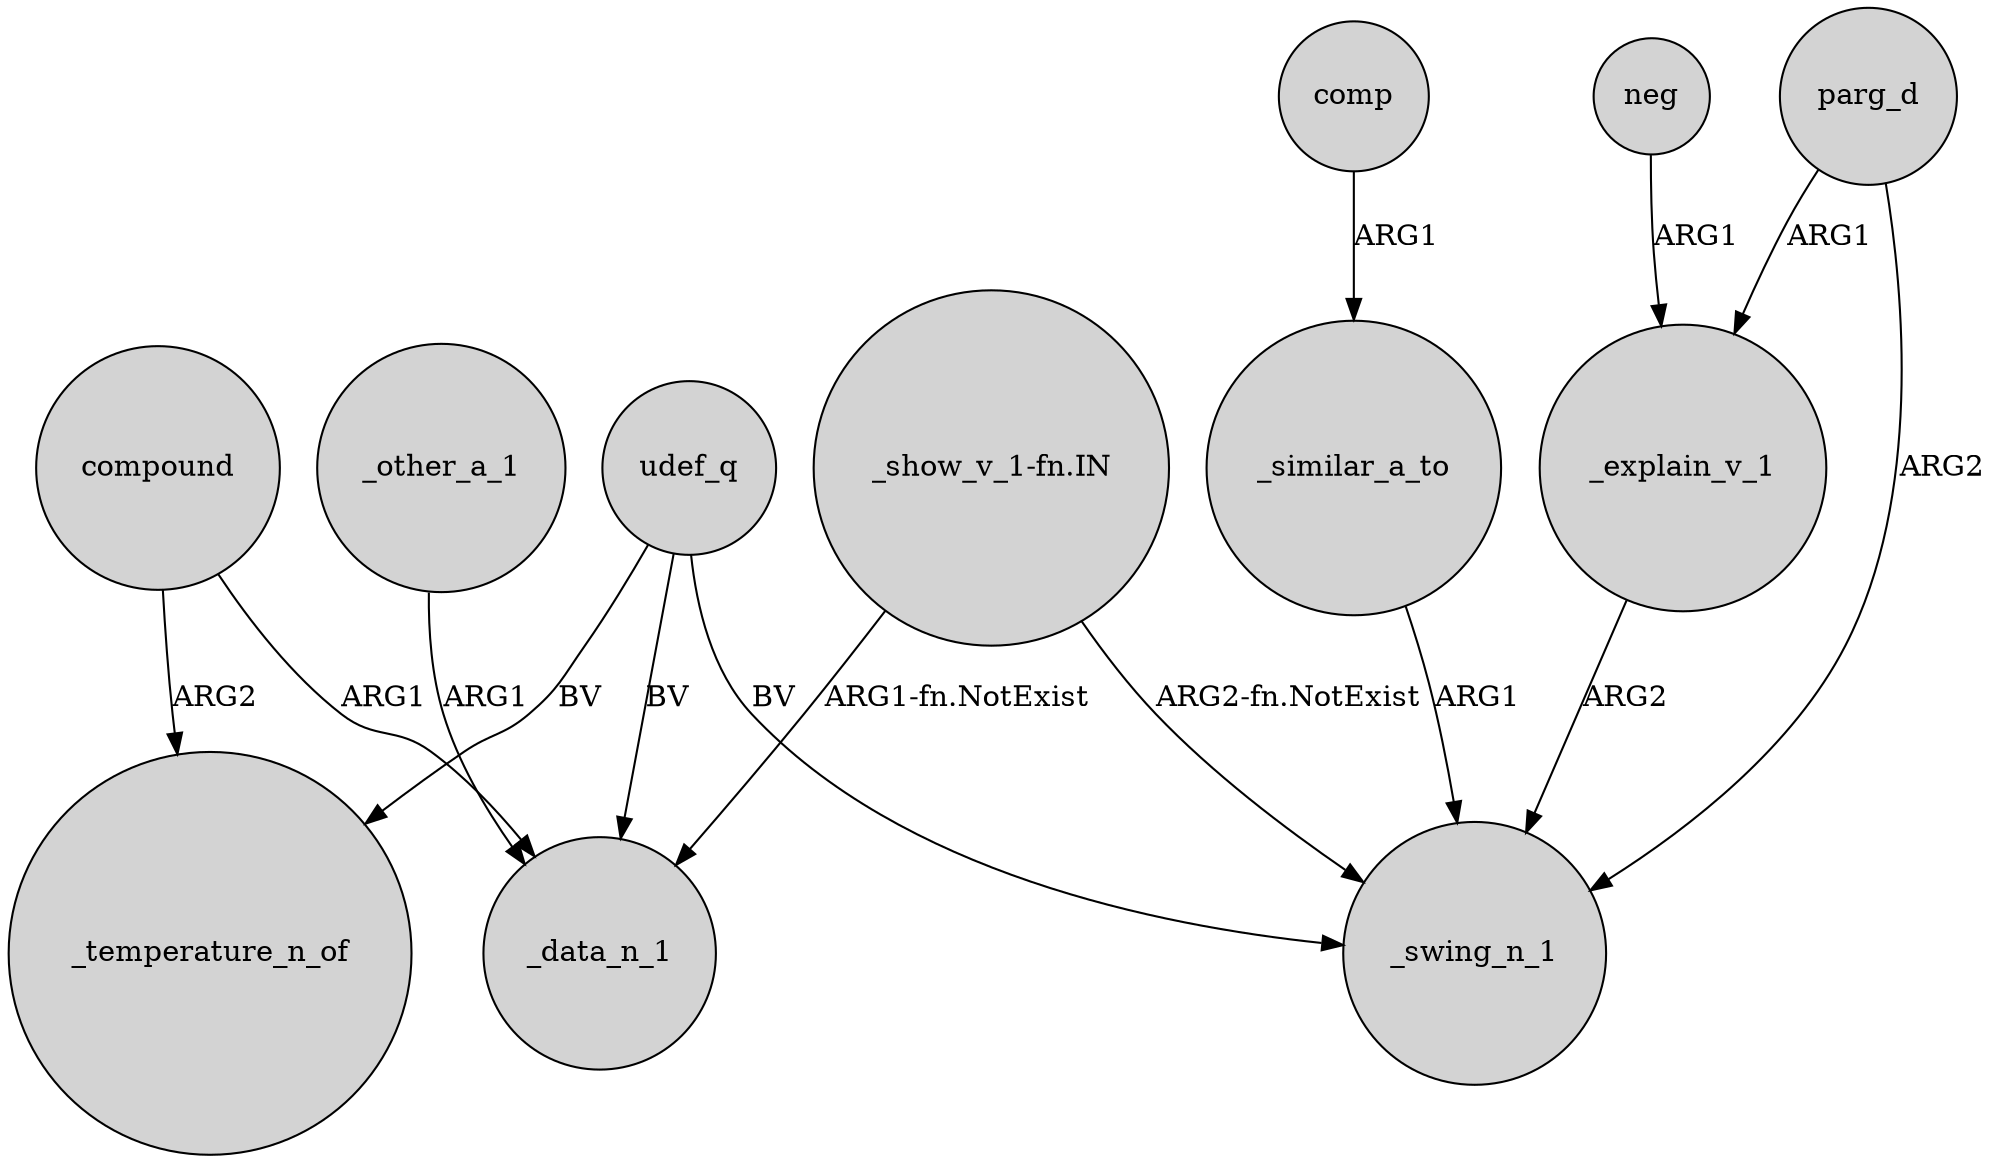 digraph {
	node [shape=circle style=filled]
	_other_a_1 -> _data_n_1 [label=ARG1]
	udef_q -> _swing_n_1 [label=BV]
	comp -> _similar_a_to [label=ARG1]
	udef_q -> _data_n_1 [label=BV]
	_explain_v_1 -> _swing_n_1 [label=ARG2]
	udef_q -> _temperature_n_of [label=BV]
	neg -> _explain_v_1 [label=ARG1]
	"_show_v_1-fn.IN" -> _swing_n_1 [label="ARG2-fn.NotExist"]
	_similar_a_to -> _swing_n_1 [label=ARG1]
	parg_d -> _explain_v_1 [label=ARG1]
	compound -> _data_n_1 [label=ARG1]
	parg_d -> _swing_n_1 [label=ARG2]
	"_show_v_1-fn.IN" -> _data_n_1 [label="ARG1-fn.NotExist"]
	compound -> _temperature_n_of [label=ARG2]
}
